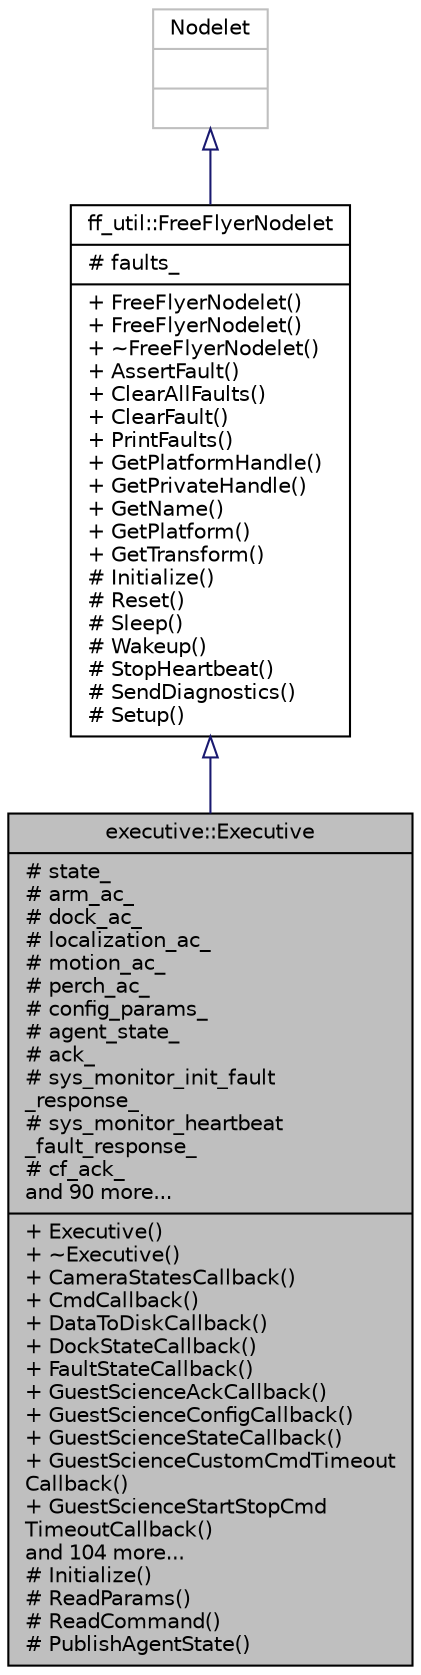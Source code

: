digraph "executive::Executive"
{
 // LATEX_PDF_SIZE
  edge [fontname="Helvetica",fontsize="10",labelfontname="Helvetica",labelfontsize="10"];
  node [fontname="Helvetica",fontsize="10",shape=record];
  Node1 [label="{executive::Executive\n|# state_\l# arm_ac_\l# dock_ac_\l# localization_ac_\l# motion_ac_\l# perch_ac_\l# config_params_\l# agent_state_\l# ack_\l# sys_monitor_init_fault\l_response_\l# sys_monitor_heartbeat\l_fault_response_\l# cf_ack_\land 90 more...\l|+ Executive()\l+ ~Executive()\l+ CameraStatesCallback()\l+ CmdCallback()\l+ DataToDiskCallback()\l+ DockStateCallback()\l+ FaultStateCallback()\l+ GuestScienceAckCallback()\l+ GuestScienceConfigCallback()\l+ GuestScienceStateCallback()\l+ GuestScienceCustomCmdTimeout\lCallback()\l+ GuestScienceStartStopCmd\lTimeoutCallback()\land 104 more...\l# Initialize()\l# ReadParams()\l# ReadCommand()\l# PublishAgentState()\l}",height=0.2,width=0.4,color="black", fillcolor="grey75", style="filled", fontcolor="black",tooltip=" "];
  Node2 -> Node1 [dir="back",color="midnightblue",fontsize="10",style="solid",arrowtail="onormal",fontname="Helvetica"];
  Node2 [label="{ff_util::FreeFlyerNodelet\n|# faults_\l|+ FreeFlyerNodelet()\l+ FreeFlyerNodelet()\l+ ~FreeFlyerNodelet()\l+ AssertFault()\l+ ClearAllFaults()\l+ ClearFault()\l+ PrintFaults()\l+ GetPlatformHandle()\l+ GetPrivateHandle()\l+ GetName()\l+ GetPlatform()\l+ GetTransform()\l# Initialize()\l# Reset()\l# Sleep()\l# Wakeup()\l# StopHeartbeat()\l# SendDiagnostics()\l# Setup()\l}",height=0.2,width=0.4,color="black", fillcolor="white", style="filled",URL="$classff__util_1_1FreeFlyerNodelet.html",tooltip=" "];
  Node3 -> Node2 [dir="back",color="midnightblue",fontsize="10",style="solid",arrowtail="onormal",fontname="Helvetica"];
  Node3 [label="{Nodelet\n||}",height=0.2,width=0.4,color="grey75", fillcolor="white", style="filled",tooltip=" "];
}
